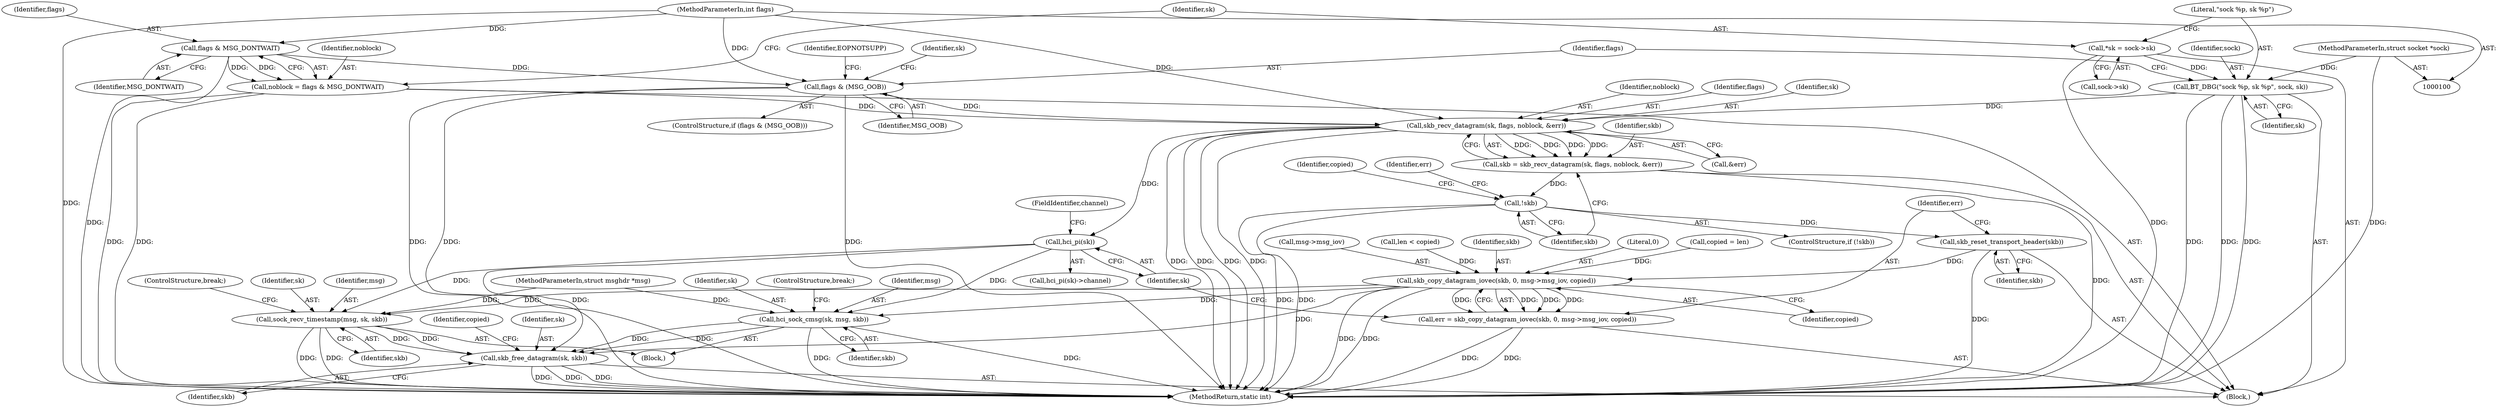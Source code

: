 digraph "0_linux_f3d3342602f8bcbf37d7c46641cb9bca7618eb1c_8@API" {
"1000143" [label="(Call,skb_recv_datagram(sk, flags, noblock, &err))"];
"1000122" [label="(Call,BT_DBG(\"sock %p, sk %p\", sock, sk))"];
"1000102" [label="(MethodParameterIn,struct socket *sock)"];
"1000114" [label="(Call,*sk = sock->sk)"];
"1000127" [label="(Call,flags & (MSG_OOB))"];
"1000110" [label="(Call,flags & MSG_DONTWAIT)"];
"1000105" [label="(MethodParameterIn,int flags)"];
"1000108" [label="(Call,noblock = flags & MSG_DONTWAIT)"];
"1000141" [label="(Call,skb = skb_recv_datagram(sk, flags, noblock, &err))"];
"1000150" [label="(Call,!skb)"];
"1000172" [label="(Call,skb_reset_transport_header(skb))"];
"1000176" [label="(Call,skb_copy_datagram_iovec(skb, 0, msg->msg_iov, copied))"];
"1000174" [label="(Call,err = skb_copy_datagram_iovec(skb, 0, msg->msg_iov, copied))"];
"1000190" [label="(Call,hci_sock_cmsg(sk, msg, skb))"];
"1000203" [label="(Call,skb_free_datagram(sk, skb))"];
"1000198" [label="(Call,sock_recv_timestamp(msg, sk, skb))"];
"1000185" [label="(Call,hci_pi(sk))"];
"1000116" [label="(Call,sock->sk)"];
"1000143" [label="(Call,skb_recv_datagram(sk, flags, noblock, &err))"];
"1000173" [label="(Identifier,skb)"];
"1000190" [label="(Call,hci_sock_cmsg(sk, msg, skb))"];
"1000124" [label="(Identifier,sock)"];
"1000177" [label="(Identifier,skb)"];
"1000194" [label="(ControlStructure,break;)"];
"1000204" [label="(Identifier,sk)"];
"1000192" [label="(Identifier,msg)"];
"1000114" [label="(Call,*sk = sock->sk)"];
"1000128" [label="(Identifier,flags)"];
"1000150" [label="(Call,!skb)"];
"1000141" [label="(Call,skb = skb_recv_datagram(sk, flags, noblock, &err))"];
"1000200" [label="(Identifier,sk)"];
"1000186" [label="(Identifier,sk)"];
"1000184" [label="(Call,hci_pi(sk)->channel)"];
"1000123" [label="(Literal,\"sock %p, sk %p\")"];
"1000203" [label="(Call,skb_free_datagram(sk, skb))"];
"1000125" [label="(Identifier,sk)"];
"1000155" [label="(Identifier,copied)"];
"1000115" [label="(Identifier,sk)"];
"1000182" [label="(Identifier,copied)"];
"1000174" [label="(Call,err = skb_copy_datagram_iovec(skb, 0, msg->msg_iov, copied))"];
"1000198" [label="(Call,sock_recv_timestamp(msg, sk, skb))"];
"1000142" [label="(Identifier,skb)"];
"1000191" [label="(Identifier,sk)"];
"1000105" [label="(MethodParameterIn,int flags)"];
"1000110" [label="(Call,flags & MSG_DONTWAIT)"];
"1000187" [label="(FieldIdentifier,channel)"];
"1000145" [label="(Identifier,flags)"];
"1000129" [label="(Identifier,MSG_OOB)"];
"1000108" [label="(Call,noblock = flags & MSG_DONTWAIT)"];
"1000127" [label="(Call,flags & (MSG_OOB))"];
"1000126" [label="(ControlStructure,if (flags & (MSG_OOB)))"];
"1000144" [label="(Identifier,sk)"];
"1000178" [label="(Literal,0)"];
"1000205" [label="(Identifier,skb)"];
"1000201" [label="(Identifier,skb)"];
"1000199" [label="(Identifier,msg)"];
"1000176" [label="(Call,skb_copy_datagram_iovec(skb, 0, msg->msg_iov, copied))"];
"1000103" [label="(MethodParameterIn,struct msghdr *msg)"];
"1000146" [label="(Identifier,noblock)"];
"1000106" [label="(Block,)"];
"1000112" [label="(Identifier,MSG_DONTWAIT)"];
"1000111" [label="(Identifier,flags)"];
"1000169" [label="(Call,copied = len)"];
"1000175" [label="(Identifier,err)"];
"1000206" [label="(Identifier,copied)"];
"1000102" [label="(MethodParameterIn,struct socket *sock)"];
"1000149" [label="(ControlStructure,if (!skb))"];
"1000153" [label="(Identifier,err)"];
"1000109" [label="(Identifier,noblock)"];
"1000132" [label="(Identifier,EOPNOTSUPP)"];
"1000122" [label="(Call,BT_DBG(\"sock %p, sk %p\", sock, sk))"];
"1000188" [label="(Block,)"];
"1000172" [label="(Call,skb_reset_transport_header(skb))"];
"1000147" [label="(Call,&err)"];
"1000179" [label="(Call,msg->msg_iov)"];
"1000160" [label="(Call,len < copied)"];
"1000193" [label="(Identifier,skb)"];
"1000202" [label="(ControlStructure,break;)"];
"1000185" [label="(Call,hci_pi(sk))"];
"1000151" [label="(Identifier,skb)"];
"1000207" [label="(MethodReturn,static int)"];
"1000136" [label="(Identifier,sk)"];
"1000143" -> "1000141"  [label="AST: "];
"1000143" -> "1000147"  [label="CFG: "];
"1000144" -> "1000143"  [label="AST: "];
"1000145" -> "1000143"  [label="AST: "];
"1000146" -> "1000143"  [label="AST: "];
"1000147" -> "1000143"  [label="AST: "];
"1000141" -> "1000143"  [label="CFG: "];
"1000143" -> "1000207"  [label="DDG: "];
"1000143" -> "1000207"  [label="DDG: "];
"1000143" -> "1000207"  [label="DDG: "];
"1000143" -> "1000207"  [label="DDG: "];
"1000143" -> "1000141"  [label="DDG: "];
"1000143" -> "1000141"  [label="DDG: "];
"1000143" -> "1000141"  [label="DDG: "];
"1000143" -> "1000141"  [label="DDG: "];
"1000122" -> "1000143"  [label="DDG: "];
"1000127" -> "1000143"  [label="DDG: "];
"1000105" -> "1000143"  [label="DDG: "];
"1000108" -> "1000143"  [label="DDG: "];
"1000143" -> "1000185"  [label="DDG: "];
"1000122" -> "1000106"  [label="AST: "];
"1000122" -> "1000125"  [label="CFG: "];
"1000123" -> "1000122"  [label="AST: "];
"1000124" -> "1000122"  [label="AST: "];
"1000125" -> "1000122"  [label="AST: "];
"1000128" -> "1000122"  [label="CFG: "];
"1000122" -> "1000207"  [label="DDG: "];
"1000122" -> "1000207"  [label="DDG: "];
"1000122" -> "1000207"  [label="DDG: "];
"1000102" -> "1000122"  [label="DDG: "];
"1000114" -> "1000122"  [label="DDG: "];
"1000102" -> "1000100"  [label="AST: "];
"1000102" -> "1000207"  [label="DDG: "];
"1000114" -> "1000106"  [label="AST: "];
"1000114" -> "1000116"  [label="CFG: "];
"1000115" -> "1000114"  [label="AST: "];
"1000116" -> "1000114"  [label="AST: "];
"1000123" -> "1000114"  [label="CFG: "];
"1000114" -> "1000207"  [label="DDG: "];
"1000127" -> "1000126"  [label="AST: "];
"1000127" -> "1000129"  [label="CFG: "];
"1000128" -> "1000127"  [label="AST: "];
"1000129" -> "1000127"  [label="AST: "];
"1000132" -> "1000127"  [label="CFG: "];
"1000136" -> "1000127"  [label="CFG: "];
"1000127" -> "1000207"  [label="DDG: "];
"1000127" -> "1000207"  [label="DDG: "];
"1000127" -> "1000207"  [label="DDG: "];
"1000110" -> "1000127"  [label="DDG: "];
"1000105" -> "1000127"  [label="DDG: "];
"1000110" -> "1000108"  [label="AST: "];
"1000110" -> "1000112"  [label="CFG: "];
"1000111" -> "1000110"  [label="AST: "];
"1000112" -> "1000110"  [label="AST: "];
"1000108" -> "1000110"  [label="CFG: "];
"1000110" -> "1000207"  [label="DDG: "];
"1000110" -> "1000108"  [label="DDG: "];
"1000110" -> "1000108"  [label="DDG: "];
"1000105" -> "1000110"  [label="DDG: "];
"1000105" -> "1000100"  [label="AST: "];
"1000105" -> "1000207"  [label="DDG: "];
"1000108" -> "1000106"  [label="AST: "];
"1000109" -> "1000108"  [label="AST: "];
"1000115" -> "1000108"  [label="CFG: "];
"1000108" -> "1000207"  [label="DDG: "];
"1000108" -> "1000207"  [label="DDG: "];
"1000141" -> "1000106"  [label="AST: "];
"1000142" -> "1000141"  [label="AST: "];
"1000151" -> "1000141"  [label="CFG: "];
"1000141" -> "1000207"  [label="DDG: "];
"1000141" -> "1000150"  [label="DDG: "];
"1000150" -> "1000149"  [label="AST: "];
"1000150" -> "1000151"  [label="CFG: "];
"1000151" -> "1000150"  [label="AST: "];
"1000153" -> "1000150"  [label="CFG: "];
"1000155" -> "1000150"  [label="CFG: "];
"1000150" -> "1000207"  [label="DDG: "];
"1000150" -> "1000207"  [label="DDG: "];
"1000150" -> "1000172"  [label="DDG: "];
"1000172" -> "1000106"  [label="AST: "];
"1000172" -> "1000173"  [label="CFG: "];
"1000173" -> "1000172"  [label="AST: "];
"1000175" -> "1000172"  [label="CFG: "];
"1000172" -> "1000207"  [label="DDG: "];
"1000172" -> "1000176"  [label="DDG: "];
"1000176" -> "1000174"  [label="AST: "];
"1000176" -> "1000182"  [label="CFG: "];
"1000177" -> "1000176"  [label="AST: "];
"1000178" -> "1000176"  [label="AST: "];
"1000179" -> "1000176"  [label="AST: "];
"1000182" -> "1000176"  [label="AST: "];
"1000174" -> "1000176"  [label="CFG: "];
"1000176" -> "1000207"  [label="DDG: "];
"1000176" -> "1000207"  [label="DDG: "];
"1000176" -> "1000174"  [label="DDG: "];
"1000176" -> "1000174"  [label="DDG: "];
"1000176" -> "1000174"  [label="DDG: "];
"1000176" -> "1000174"  [label="DDG: "];
"1000169" -> "1000176"  [label="DDG: "];
"1000160" -> "1000176"  [label="DDG: "];
"1000176" -> "1000190"  [label="DDG: "];
"1000176" -> "1000198"  [label="DDG: "];
"1000176" -> "1000203"  [label="DDG: "];
"1000174" -> "1000106"  [label="AST: "];
"1000175" -> "1000174"  [label="AST: "];
"1000186" -> "1000174"  [label="CFG: "];
"1000174" -> "1000207"  [label="DDG: "];
"1000174" -> "1000207"  [label="DDG: "];
"1000190" -> "1000188"  [label="AST: "];
"1000190" -> "1000193"  [label="CFG: "];
"1000191" -> "1000190"  [label="AST: "];
"1000192" -> "1000190"  [label="AST: "];
"1000193" -> "1000190"  [label="AST: "];
"1000194" -> "1000190"  [label="CFG: "];
"1000190" -> "1000207"  [label="DDG: "];
"1000190" -> "1000207"  [label="DDG: "];
"1000185" -> "1000190"  [label="DDG: "];
"1000103" -> "1000190"  [label="DDG: "];
"1000190" -> "1000203"  [label="DDG: "];
"1000190" -> "1000203"  [label="DDG: "];
"1000203" -> "1000106"  [label="AST: "];
"1000203" -> "1000205"  [label="CFG: "];
"1000204" -> "1000203"  [label="AST: "];
"1000205" -> "1000203"  [label="AST: "];
"1000206" -> "1000203"  [label="CFG: "];
"1000203" -> "1000207"  [label="DDG: "];
"1000203" -> "1000207"  [label="DDG: "];
"1000203" -> "1000207"  [label="DDG: "];
"1000185" -> "1000203"  [label="DDG: "];
"1000198" -> "1000203"  [label="DDG: "];
"1000198" -> "1000203"  [label="DDG: "];
"1000198" -> "1000188"  [label="AST: "];
"1000198" -> "1000201"  [label="CFG: "];
"1000199" -> "1000198"  [label="AST: "];
"1000200" -> "1000198"  [label="AST: "];
"1000201" -> "1000198"  [label="AST: "];
"1000202" -> "1000198"  [label="CFG: "];
"1000198" -> "1000207"  [label="DDG: "];
"1000198" -> "1000207"  [label="DDG: "];
"1000103" -> "1000198"  [label="DDG: "];
"1000185" -> "1000198"  [label="DDG: "];
"1000185" -> "1000184"  [label="AST: "];
"1000185" -> "1000186"  [label="CFG: "];
"1000186" -> "1000185"  [label="AST: "];
"1000187" -> "1000185"  [label="CFG: "];
}
